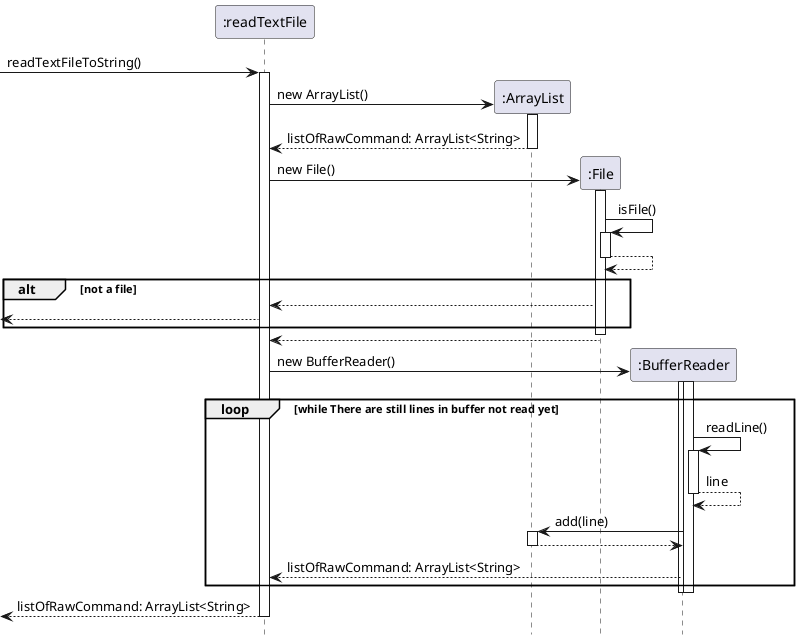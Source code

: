 @startuml
'https://plantuml.com/sequence-diagram
hide footbox

-> ":readTextFile": readTextFileToString()

activate ":readTextFile"

create ":ArrayList"
":readTextFile" -> ":ArrayList": new ArrayList()

activate ":ArrayList"
":readTextFile" <-- ":ArrayList": listOfRawCommand: ArrayList<String>

deactivate ":ArrayList"

create ":File"

":readTextFile" -> ":File": new File()

activate ":File"

":File" -> ":File": isFile()

activate ":File"
":File" --> ":File"

deactivate ":File"
alt not a file
":readTextFile"<-- ":File"
<-- ":readTextFile"

end

deactivate ":File"

":readTextFile" <-- ":File"

create ":BufferReader"

":readTextFile" -> ":BufferReader": new BufferReader()
activate ":BufferReader"




activate ":BufferReader"

loop while There are still lines in buffer not read yet

":BufferReader" -> ":BufferReader": readLine()
activate ":BufferReader"
":BufferReader" --> ":BufferReader": line
deactivate ":BufferReader"

":BufferReader" -> ":ArrayList": add(line)
activate ":ArrayList"


":BufferReader" <-- ":ArrayList"
deactivate ":ArrayList"


":readTextFile" <-- ":BufferReader": listOfRawCommand: ArrayList<String>

end

deactivate ":BufferReader"

deactivate ":BufferReader"

return listOfRawCommand: ArrayList<String>

deactivate ":readTextFile"

@enduml